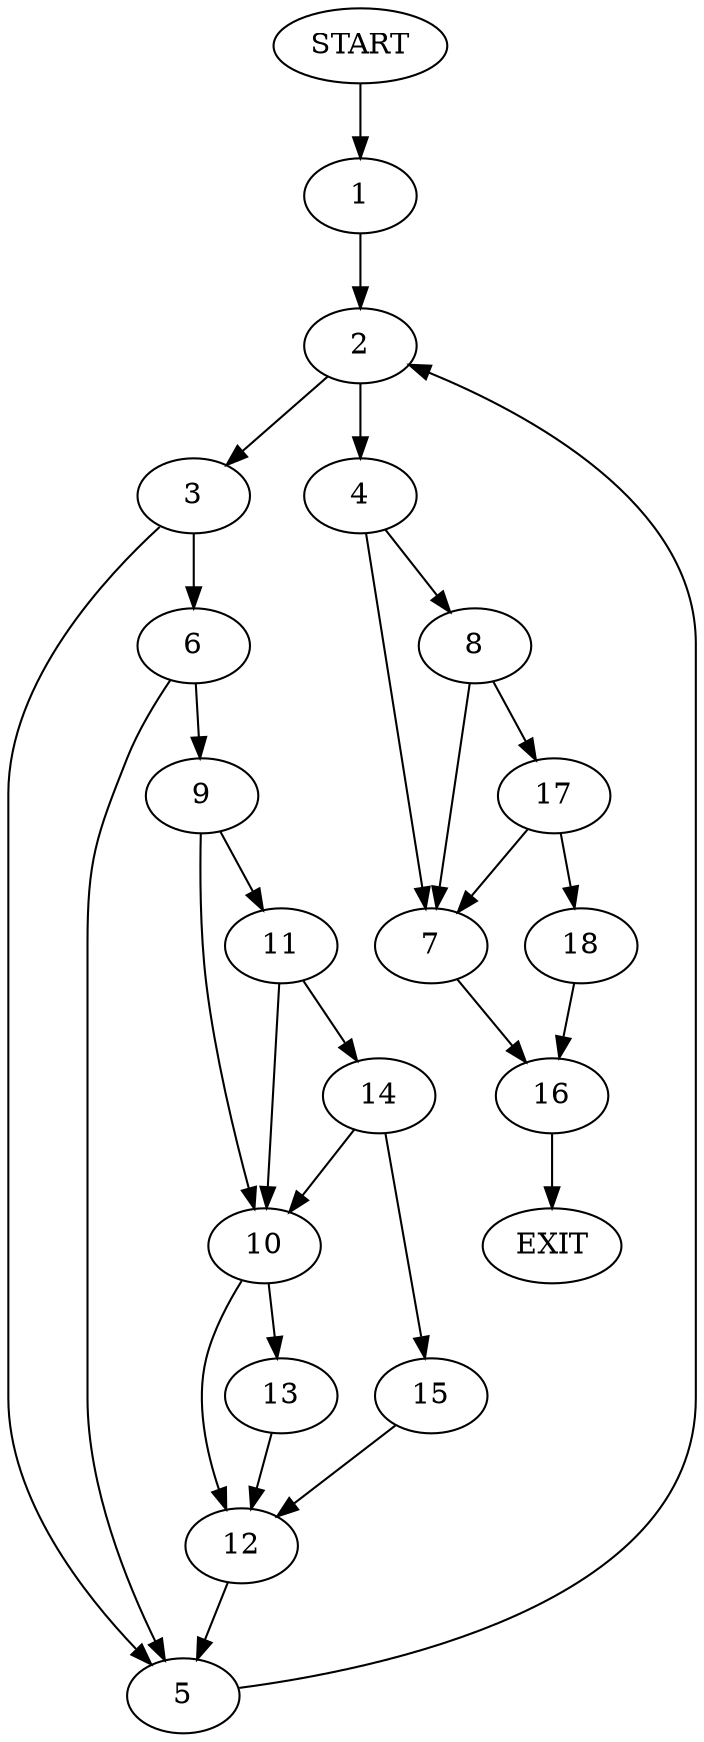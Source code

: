 digraph {
0 [label="START"]
19 [label="EXIT"]
0 -> 1
1 -> 2
2 -> 3
2 -> 4
3 -> 5
3 -> 6
4 -> 7
4 -> 8
6 -> 9
6 -> 5
5 -> 2
9 -> 10
9 -> 11
10 -> 12
10 -> 13
11 -> 14
11 -> 10
14 -> 10
14 -> 15
15 -> 12
12 -> 5
13 -> 12
7 -> 16
8 -> 7
8 -> 17
17 -> 7
17 -> 18
18 -> 16
16 -> 19
}
